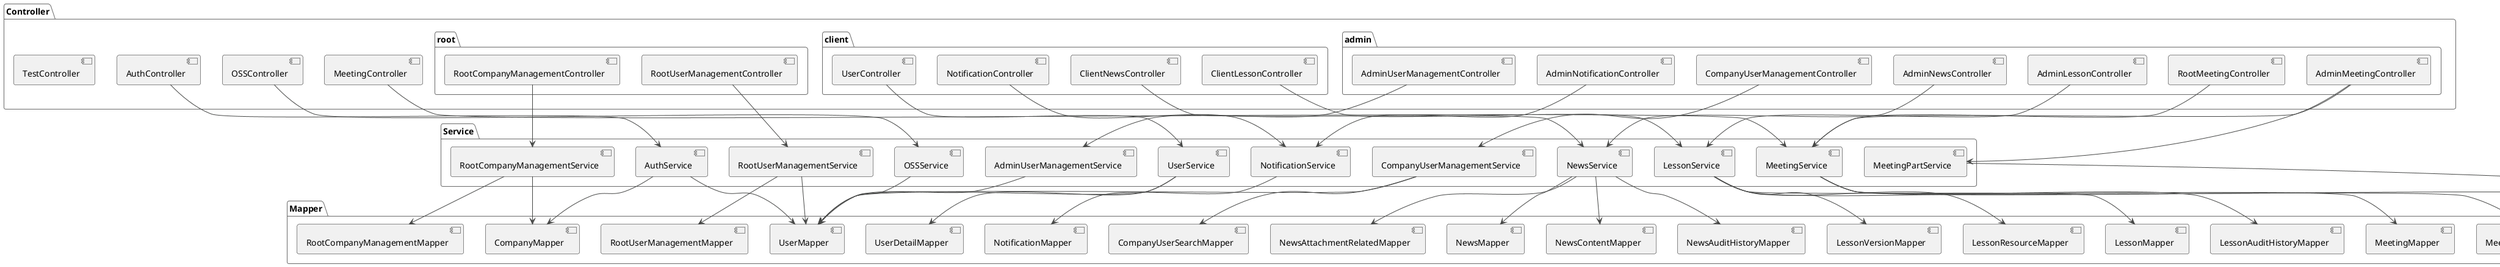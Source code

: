 @startuml
!theme vibrant

package "Controller" {
    package "admin" {
        [AdminLessonController]
        [AdminMeetingController]
        [AdminNewsController]
        [AdminNotificationController]
        [AdminUserManagementController]
        [CompanyUserManagementController]
        [RootMeetingController]
    }
    package "client" {
        [ClientLessonController]
        [ClientNewsController]
        [NotificationController]
        [UserController]
    }
    package "root" {
        [RootCompanyManagementController]
        [RootUserManagementController]
    }
    [AuthController]
    [MeetingController]
    [OSSController]
    [TestController]
}

package "Service" {
    [AdminUserManagementService]
    [AuthService]
    [CompanyUserManagementService]
    [LessonService]
    [MeetingPartService]
    [MeetingService]
    [NewsService]
    [NotificationService]
    [OSSService]
    [RootCompanyManagementService]
    [RootUserManagementService]
    [UserService]
}

package "Mapper" {
    [AuditHistoryMapper]
    [CompanyMapper]
    [CompanyUserSearchMapper]
    [LessonAuditHistoryMapper]
    [LessonMapper]
    [LessonResourceMapper]
    [LessonVersionMapper]
    [MeetingAuditHistoryMapper]
    [MeetingMapper]
    [MeetingParticipantMapper]
    [MeetingVersionMapper]
    [NewsAttachmentRelatedMapper]
    [NewsAuditHistoryMapper]
    [NewsContentMapper]
    [NewsMapper]
    [NotificationMapper]
    [RootCompanyManagementMapper]
    [RootUserManagementMapper]
    [UserDetailMapper]
    [UserMapper]
}

' Relationships
AdminLessonController --> LessonService
AdminMeetingController --> MeetingService
AdminMeetingController --> MeetingPartService
AdminNewsController --> NewsService
AdminNotificationController --> NotificationService
AdminUserManagementController --> AdminUserManagementService
CompanyUserManagementController --> CompanyUserManagementService
RootMeetingController --> MeetingService

ClientLessonController --> LessonService
ClientNewsController --> NewsService
NotificationController --> NotificationService
UserController --> UserService

RootCompanyManagementController --> RootCompanyManagementService
RootUserManagementController --> RootUserManagementService

AuthController --> AuthService
MeetingController --> MeetingService
OSSController --> OSSService

' Service to Mapper Relationships
AuthService --> UserMapper
AuthService --> CompanyMapper
AdminUserManagementService --> UserMapper
CompanyUserManagementService --> UserMapper
CompanyUserManagementService --> CompanyUserSearchMapper
LessonService --> LessonMapper
LessonService --> LessonVersionMapper
LessonService --> LessonResourceMapper
LessonService --> LessonAuditHistoryMapper
MeetingService --> MeetingMapper
MeetingService --> MeetingVersionMapper
MeetingService --> MeetingAuditHistoryMapper
MeetingPartService --> MeetingParticipantMapper
NewsService --> NewsMapper
NewsService --> NewsContentMapper
NewsService --> NewsAuditHistoryMapper
NewsService --> NewsAttachmentRelatedMapper
NotificationService --> NotificationMapper
OSSService --> UserMapper
RootCompanyManagementService --> RootCompanyManagementMapper
RootCompanyManagementService --> CompanyMapper
RootUserManagementService --> RootUserManagementMapper
RootUserManagementService --> UserMapper
UserService --> UserMapper
UserService --> UserDetailMapper

@enduml
